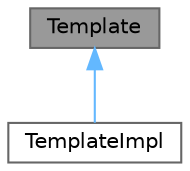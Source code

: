 digraph "Template"
{
 // INTERACTIVE_SVG=YES
 // LATEX_PDF_SIZE
  bgcolor="transparent";
  edge [fontname=Helvetica,fontsize=10,labelfontname=Helvetica,labelfontsize=10];
  node [fontname=Helvetica,fontsize=10,shape=box,height=0.2,width=0.4];
  Node1 [label="Template",height=0.2,width=0.4,color="gray40", fillcolor="grey60", style="filled", fontcolor="black",tooltip="Abstract interface for a template."];
  Node1 -> Node2 [dir="back",color="steelblue1",style="solid"];
  Node2 [label="TemplateImpl",height=0.2,width=0.4,color="gray40", fillcolor="white", style="filled",URL="$d6/d07/class_template_impl.html",tooltip="Internal class representing the implementation of a template."];
}
